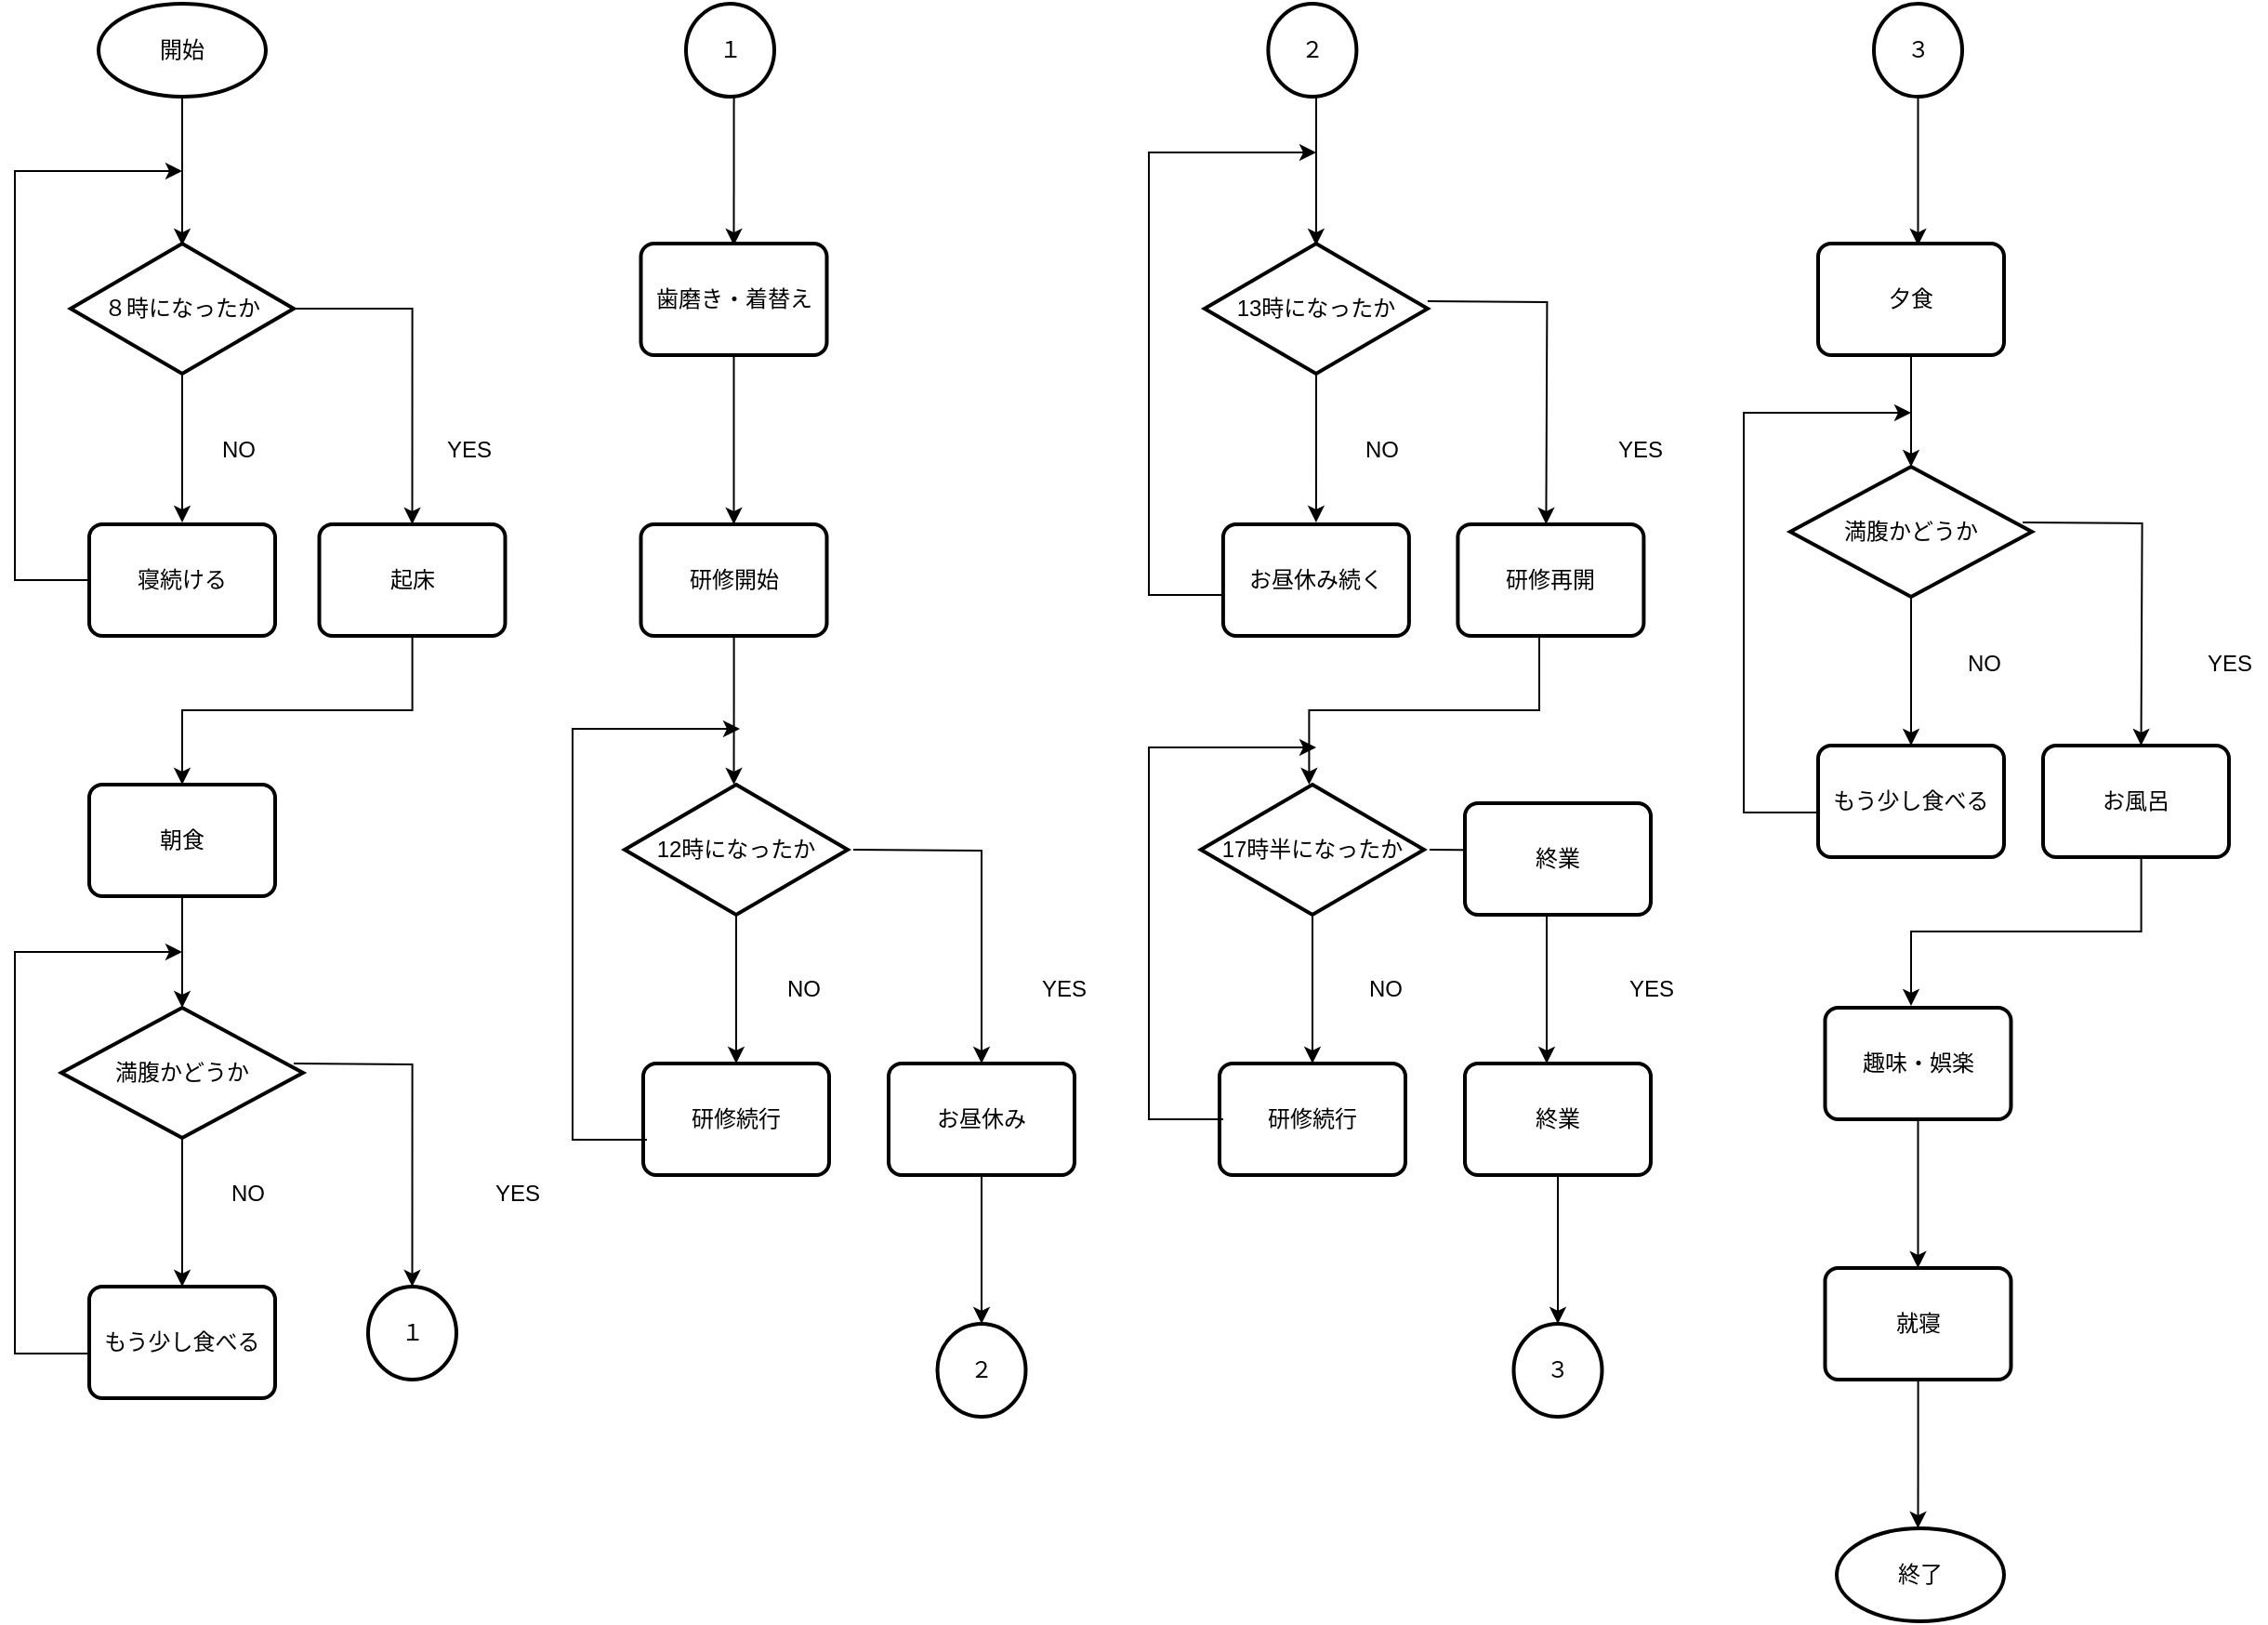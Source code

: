 <mxfile type="device" version="12.9.10"><diagram id="TDEKg98cB76EqA6CJjaI" name="ページ1"><mxGraphModel grid="1" dx="868" dy="480" gridSize="10" guides="1" tooltips="1" connect="1" arrows="1" fold="1" page="1" pageScale="1" pageWidth="827" pageHeight="1169" math="0" shadow="0"><root><mxCell id="0"/><mxCell id="1" parent="0"/><mxCell id="MCGBbk25kVc9bSOwlcXl-83" source="MCGBbk25kVc9bSOwlcXl-1" value="" parent="1" style="edgeStyle=orthogonalEdgeStyle;rounded=0;orthogonalLoop=1;jettySize=auto;html=1;" edge="1"><mxGeometry as="geometry" relative="1"><mxPoint as="targetPoint" y="160" x="140"/></mxGeometry></mxCell><mxCell id="MCGBbk25kVc9bSOwlcXl-1" value="開始" parent="1" style="strokeWidth=2;html=1;shape=mxgraph.flowchart.start_1;whiteSpace=wrap;direction=west;" vertex="1"><mxGeometry height="50" width="90" as="geometry" y="30" x="95"/></mxCell><mxCell id="MCGBbk25kVc9bSOwlcXl-26" value="１" parent="1" style="strokeWidth=2;html=1;shape=mxgraph.flowchart.start_2;whiteSpace=wrap;" vertex="1"><mxGeometry height="50" width="47.5" as="geometry" y="720" x="240"/></mxCell><mxCell id="MCGBbk25kVc9bSOwlcXl-111" value="" parent="1" style="edgeStyle=orthogonalEdgeStyle;rounded=0;orthogonalLoop=1;jettySize=auto;html=1;" edge="1"><mxGeometry as="geometry" relative="1"><mxPoint as="sourcePoint" y="80" x="436.8"/><mxPoint as="targetPoint" y="160" x="436.75"/></mxGeometry></mxCell><mxCell id="MCGBbk25kVc9bSOwlcXl-28" value="１" parent="1" style="strokeWidth=2;html=1;shape=mxgraph.flowchart.start_2;whiteSpace=wrap;" vertex="1"><mxGeometry height="50" width="47.5" as="geometry" y="30" x="411"/></mxCell><mxCell id="MCGBbk25kVc9bSOwlcXl-102" source="MCGBbk25kVc9bSOwlcXl-31" value="" parent="1" style="edgeStyle=orthogonalEdgeStyle;rounded=0;orthogonalLoop=1;jettySize=auto;html=1;" edge="1" target="MCGBbk25kVc9bSOwlcXl-99"><mxGeometry as="geometry" relative="1"/></mxCell><mxCell id="MCGBbk25kVc9bSOwlcXl-31" value="朝食" parent="1" style="rounded=1;whiteSpace=wrap;html=1;absoluteArcSize=1;arcSize=14;strokeWidth=2;" vertex="1"><mxGeometry height="60" width="100" as="geometry" y="450" x="90"/></mxCell><mxCell id="MCGBbk25kVc9bSOwlcXl-85" source="MCGBbk25kVc9bSOwlcXl-39" value="" parent="1" style="edgeStyle=orthogonalEdgeStyle;rounded=0;orthogonalLoop=1;jettySize=auto;html=1;" edge="1"><mxGeometry as="geometry" relative="1"><mxPoint as="targetPoint" y="309" x="140"/></mxGeometry></mxCell><mxCell id="MCGBbk25kVc9bSOwlcXl-95" source="MCGBbk25kVc9bSOwlcXl-39" value="" parent="1" style="edgeStyle=orthogonalEdgeStyle;rounded=0;orthogonalLoop=1;jettySize=auto;html=1;entryX=0.5;entryY=0;entryDx=0;entryDy=0;" edge="1" target="MCGBbk25kVc9bSOwlcXl-45"><mxGeometry as="geometry" relative="1"><mxPoint as="targetPoint" y="194" x="280"/></mxGeometry></mxCell><mxCell id="MCGBbk25kVc9bSOwlcXl-39" value="８時になったか" parent="1" style="strokeWidth=2;html=1;shape=mxgraph.flowchart.decision;whiteSpace=wrap;" vertex="1"><mxGeometry height="70" width="120" as="geometry" y="159" x="80"/></mxCell><mxCell id="MCGBbk25kVc9bSOwlcXl-42" value="NO" parent="1" style="text;html=1;align=center;verticalAlign=middle;resizable=0;points=[];autosize=1;" vertex="1"><mxGeometry height="20" width="30" as="geometry" y="260" x="155"/></mxCell><mxCell id="MCGBbk25kVc9bSOwlcXl-97" source="MCGBbk25kVc9bSOwlcXl-45" value="" parent="1" style="edgeStyle=orthogonalEdgeStyle;rounded=0;orthogonalLoop=1;jettySize=auto;html=1;" edge="1"><mxGeometry as="geometry" relative="1"><mxPoint as="targetPoint" y="450" x="140"/><Array as="points"><mxPoint y="410" x="264"/><mxPoint y="410" x="140"/></Array></mxGeometry></mxCell><mxCell id="MCGBbk25kVc9bSOwlcXl-45" value="起床" parent="1" style="rounded=1;whiteSpace=wrap;html=1;absoluteArcSize=1;arcSize=14;strokeWidth=2;" vertex="1"><mxGeometry height="60" width="100" as="geometry" y="310" x="213.75"/></mxCell><mxCell id="MCGBbk25kVc9bSOwlcXl-48" value="YES" parent="1" style="text;html=1;align=center;verticalAlign=middle;resizable=0;points=[];autosize=1;" vertex="1"><mxGeometry height="20" width="40" as="geometry" y="260" x="273.75"/></mxCell><mxCell id="MCGBbk25kVc9bSOwlcXl-113" source="MCGBbk25kVc9bSOwlcXl-61" value="" parent="1" style="edgeStyle=orthogonalEdgeStyle;rounded=0;orthogonalLoop=1;jettySize=auto;html=1;" edge="1" target="MCGBbk25kVc9bSOwlcXl-112"><mxGeometry as="geometry" relative="1"/></mxCell><mxCell id="MCGBbk25kVc9bSOwlcXl-61" value="歯磨き・着替え" parent="1" style="rounded=1;whiteSpace=wrap;html=1;absoluteArcSize=1;arcSize=14;strokeWidth=2;" vertex="1"><mxGeometry height="60" width="100" as="geometry" y="159" x="386.75"/></mxCell><mxCell id="3Og-I9UXl6n7klmySR2U-12" source="MCGBbk25kVc9bSOwlcXl-112" value="" parent="1" style="edgeStyle=orthogonalEdgeStyle;rounded=0;orthogonalLoop=1;jettySize=auto;html=1;" edge="1"><mxGeometry as="geometry" relative="1"><mxPoint as="targetPoint" y="450" x="436.75"/></mxGeometry></mxCell><mxCell id="MCGBbk25kVc9bSOwlcXl-112" value="研修開始" parent="1" style="rounded=1;whiteSpace=wrap;html=1;absoluteArcSize=1;arcSize=14;strokeWidth=2;" vertex="1"><mxGeometry height="60" width="100" as="geometry" y="310" x="386.75"/></mxCell><mxCell id="MCGBbk25kVc9bSOwlcXl-140" value="" parent="1" style="edgeStyle=orthogonalEdgeStyle;rounded=0;orthogonalLoop=1;jettySize=auto;html=1;" edge="1"><mxGeometry as="geometry" relative="1"><mxPoint as="targetPoint" y="160" x="749.95"/><mxPoint as="sourcePoint" y="80" x="750"/></mxGeometry></mxCell><mxCell id="MCGBbk25kVc9bSOwlcXl-64" value="２" parent="1" style="strokeWidth=2;html=1;shape=mxgraph.flowchart.start_2;whiteSpace=wrap;" vertex="1"><mxGeometry height="50" width="47.5" as="geometry" y="30" x="724.2"/></mxCell><mxCell id="MCGBbk25kVc9bSOwlcXl-91" source="MCGBbk25kVc9bSOwlcXl-86" value="" parent="1" style="edgeStyle=orthogonalEdgeStyle;rounded=0;orthogonalLoop=1;jettySize=auto;html=1;" edge="1"><mxGeometry as="geometry" relative="1"><mxPoint as="targetPoint" y="120" x="140"/><Array as="points"><mxPoint y="340" x="50"/><mxPoint y="120" x="50"/></Array></mxGeometry></mxCell><mxCell id="MCGBbk25kVc9bSOwlcXl-86" value="寝続ける" parent="1" style="rounded=1;whiteSpace=wrap;html=1;absoluteArcSize=1;arcSize=14;strokeWidth=2;" vertex="1"><mxGeometry height="60" width="100" as="geometry" y="310" x="90"/></mxCell><mxCell id="MCGBbk25kVc9bSOwlcXl-106" source="MCGBbk25kVc9bSOwlcXl-99" value="" parent="1" style="edgeStyle=orthogonalEdgeStyle;rounded=0;orthogonalLoop=1;jettySize=auto;html=1;" edge="1"><mxGeometry as="geometry" relative="1"><mxPoint as="targetPoint" y="720" x="140"/></mxGeometry></mxCell><mxCell id="MCGBbk25kVc9bSOwlcXl-99" value="満腹かどうか" parent="1" style="strokeWidth=2;html=1;shape=mxgraph.flowchart.decision;whiteSpace=wrap;" vertex="1"><mxGeometry height="70" width="130" as="geometry" y="570" x="75"/></mxCell><mxCell id="MCGBbk25kVc9bSOwlcXl-103" value="" parent="1" style="edgeStyle=orthogonalEdgeStyle;rounded=0;orthogonalLoop=1;jettySize=auto;html=1;entryX=0.5;entryY=0;entryDx=0;entryDy=0;entryPerimeter=0;" edge="1" target="MCGBbk25kVc9bSOwlcXl-26"><mxGeometry as="geometry" relative="1"><mxPoint as="sourcePoint" y="600" x="200"/><mxPoint as="targetPoint" y="700" x="264"/></mxGeometry></mxCell><mxCell id="MCGBbk25kVc9bSOwlcXl-107" value="もう少し食べる" parent="1" style="rounded=1;whiteSpace=wrap;html=1;absoluteArcSize=1;arcSize=14;strokeWidth=2;" vertex="1"><mxGeometry height="60" width="100" as="geometry" y="720" x="90"/></mxCell><mxCell id="MCGBbk25kVc9bSOwlcXl-108" value="" parent="1" style="edgeStyle=orthogonalEdgeStyle;rounded=0;orthogonalLoop=1;jettySize=auto;html=1;" edge="1"><mxGeometry as="geometry" relative="1"><mxPoint as="sourcePoint" y="756" x="90"/><mxPoint as="targetPoint" y="540" x="140"/><Array as="points"><mxPoint y="756" x="50"/><mxPoint y="540" x="50"/><mxPoint y="540" x="80"/></Array></mxGeometry></mxCell><mxCell id="MCGBbk25kVc9bSOwlcXl-134" source="MCGBbk25kVc9bSOwlcXl-117" value="" parent="1" style="edgeStyle=orthogonalEdgeStyle;rounded=0;orthogonalLoop=1;jettySize=auto;html=1;" edge="1"><mxGeometry as="geometry" relative="1"><mxPoint as="targetPoint" y="600" x="438"/></mxGeometry></mxCell><mxCell id="MCGBbk25kVc9bSOwlcXl-117" value="12時になったか" parent="1" style="strokeWidth=2;html=1;shape=mxgraph.flowchart.decision;whiteSpace=wrap;" vertex="1"><mxGeometry height="70" width="120" as="geometry" y="450" x="378"/></mxCell><mxCell id="MCGBbk25kVc9bSOwlcXl-120" value="研修続行" parent="1" style="rounded=1;whiteSpace=wrap;html=1;absoluteArcSize=1;arcSize=14;strokeWidth=2;" vertex="1"><mxGeometry height="60" width="100" as="geometry" y="600" x="388"/></mxCell><mxCell id="MCGBbk25kVc9bSOwlcXl-121" value="" parent="1" style="edgeStyle=orthogonalEdgeStyle;rounded=0;orthogonalLoop=1;jettySize=auto;html=1;" edge="1"><mxGeometry as="geometry" relative="1"><mxPoint as="sourcePoint" y="641" x="390"/><mxPoint as="targetPoint" y="420" x="440"/><Array as="points"><mxPoint y="641" x="350"/><mxPoint y="420" x="350"/><mxPoint y="420" x="380"/></Array></mxGeometry></mxCell><mxCell id="MCGBbk25kVc9bSOwlcXl-131" value="" parent="1" style="edgeStyle=orthogonalEdgeStyle;rounded=0;orthogonalLoop=1;jettySize=auto;html=1;entryX=0.5;entryY=0;entryDx=0;entryDy=0;" edge="1" target="MCGBbk25kVc9bSOwlcXl-135"><mxGeometry as="geometry" relative="1"><mxPoint as="sourcePoint" y="485" x="501"/><mxPoint as="targetPoint" y="605" x="564.75"/></mxGeometry></mxCell><mxCell id="MCGBbk25kVc9bSOwlcXl-137" source="MCGBbk25kVc9bSOwlcXl-135" value="" parent="1" style="edgeStyle=orthogonalEdgeStyle;rounded=0;orthogonalLoop=1;jettySize=auto;html=1;" edge="1"><mxGeometry as="geometry" relative="1"><mxPoint as="targetPoint" y="740" x="570"/></mxGeometry></mxCell><mxCell id="MCGBbk25kVc9bSOwlcXl-135" value="お昼休み" parent="1" style="rounded=1;whiteSpace=wrap;html=1;absoluteArcSize=1;arcSize=14;strokeWidth=2;" vertex="1"><mxGeometry height="60" width="100" as="geometry" y="600" x="520"/></mxCell><mxCell id="MCGBbk25kVc9bSOwlcXl-138" value="２" parent="1" style="strokeWidth=2;html=1;shape=mxgraph.flowchart.start_2;whiteSpace=wrap;" vertex="1"><mxGeometry height="50" width="47.5" as="geometry" y="740" x="546.25"/></mxCell><mxCell id="3Og-I9UXl6n7klmySR2U-2" source="MCGBbk25kVc9bSOwlcXl-143" value="" parent="1" style="edgeStyle=orthogonalEdgeStyle;rounded=0;orthogonalLoop=1;jettySize=auto;html=1;" edge="1"><mxGeometry as="geometry" relative="1"><mxPoint as="targetPoint" y="309" x="749.95"/></mxGeometry></mxCell><mxCell id="MCGBbk25kVc9bSOwlcXl-143" value="13時になったか" parent="1" style="strokeWidth=2;html=1;shape=mxgraph.flowchart.decision;whiteSpace=wrap;" vertex="1"><mxGeometry height="70" width="120" as="geometry" y="159" x="689.95"/></mxCell><mxCell id="MCGBbk25kVc9bSOwlcXl-144" value="お昼休み続く" parent="1" style="rounded=1;whiteSpace=wrap;html=1;absoluteArcSize=1;arcSize=14;strokeWidth=2;" vertex="1"><mxGeometry height="60" width="100" as="geometry" y="310" x="699.95"/></mxCell><mxCell id="MCGBbk25kVc9bSOwlcXl-145" value="" parent="1" style="edgeStyle=orthogonalEdgeStyle;rounded=0;orthogonalLoop=1;jettySize=auto;html=1;" edge="1"><mxGeometry as="geometry" relative="1"><mxPoint as="sourcePoint" y="348" x="699.95"/><mxPoint as="targetPoint" y="110" x="750"/><Array as="points"><mxPoint y="348" x="660"/><mxPoint y="110" x="660"/></Array></mxGeometry></mxCell><mxCell id="MCGBbk25kVc9bSOwlcXl-146" value="" parent="1" style="edgeStyle=orthogonalEdgeStyle;rounded=0;orthogonalLoop=1;jettySize=auto;html=1;entryX=0.5;entryY=0;entryDx=0;entryDy=0;entryPerimeter=0;" edge="1"><mxGeometry as="geometry" relative="1"><mxPoint as="sourcePoint" y="190" x="809.95"/><mxPoint as="targetPoint" y="310" x="873.7"/></mxGeometry></mxCell><mxCell id="MCGBbk25kVc9bSOwlcXl-147" value="研修再開" parent="1" style="rounded=1;whiteSpace=wrap;html=1;absoluteArcSize=1;arcSize=14;strokeWidth=2;" vertex="1"><mxGeometry height="60" width="100" as="geometry" y="310" x="826.2"/></mxCell><mxCell id="3Og-I9UXl6n7klmySR2U-3" value="" parent="1" style="edgeStyle=orthogonalEdgeStyle;rounded=0;orthogonalLoop=1;jettySize=auto;html=1;" edge="1"><mxGeometry as="geometry" relative="1"><mxPoint as="targetPoint" y="450" x="746.2"/><Array as="points"><mxPoint y="410" x="870.2"/><mxPoint y="410" x="746.2"/></Array><mxPoint as="sourcePoint" y="370" x="870"/></mxGeometry></mxCell><mxCell id="3Og-I9UXl6n7klmySR2U-4" source="3Og-I9UXl6n7klmySR2U-5" value="" parent="1" style="edgeStyle=orthogonalEdgeStyle;rounded=0;orthogonalLoop=1;jettySize=auto;html=1;" edge="1"><mxGeometry as="geometry" relative="1"><mxPoint as="targetPoint" y="600" x="748"/></mxGeometry></mxCell><mxCell id="3Og-I9UXl6n7klmySR2U-5" value="17時半になったか" parent="1" style="strokeWidth=2;html=1;shape=mxgraph.flowchart.decision;whiteSpace=wrap;" vertex="1"><mxGeometry height="70" width="120" as="geometry" y="450" x="687.95"/></mxCell><mxCell id="3Og-I9UXl6n7klmySR2U-6" value="研修続行" parent="1" style="rounded=1;whiteSpace=wrap;html=1;absoluteArcSize=1;arcSize=14;strokeWidth=2;" vertex="1"><mxGeometry height="60" width="100" as="geometry" y="600" x="698"/></mxCell><mxCell id="3Og-I9UXl6n7klmySR2U-7" value="" parent="1" style="edgeStyle=orthogonalEdgeStyle;rounded=0;orthogonalLoop=1;jettySize=auto;html=1;" edge="1"><mxGeometry as="geometry" relative="1"><mxPoint as="sourcePoint" y="630" x="700"/><mxPoint as="targetPoint" y="430" x="750"/><Array as="points"><mxPoint y="630" x="700"/><mxPoint y="630" x="660"/><mxPoint y="430" x="660"/></Array></mxGeometry></mxCell><mxCell id="3Og-I9UXl6n7klmySR2U-8" value="" parent="1" style="edgeStyle=orthogonalEdgeStyle;rounded=0;orthogonalLoop=1;jettySize=auto;html=1;entryX=0.44;entryY=0;entryDx=0;entryDy=0;entryPerimeter=0;" edge="1" target="3Og-I9UXl6n7klmySR2U-9"><mxGeometry as="geometry" relative="1"><mxPoint as="sourcePoint" y="485" x="811"/><mxPoint as="targetPoint" y="596" x="874"/></mxGeometry></mxCell><mxCell id="3Og-I9UXl6n7klmySR2U-15" source="3Og-I9UXl6n7klmySR2U-9" value="" parent="1" style="edgeStyle=orthogonalEdgeStyle;rounded=0;orthogonalLoop=1;jettySize=auto;html=1;" edge="1"><mxGeometry as="geometry" relative="1"><mxPoint as="targetPoint" y="740" x="880"/></mxGeometry></mxCell><mxCell id="3Og-I9UXl6n7klmySR2U-9" value="終業" parent="1" style="rounded=1;whiteSpace=wrap;html=1;absoluteArcSize=1;arcSize=14;strokeWidth=2;" vertex="1"><mxGeometry height="60" width="100" as="geometry" y="600" x="830"/></mxCell><mxCell id="K1g08mzSV3Iq0ricXi3M-4" value="終業" parent="1" style="rounded=1;whiteSpace=wrap;html=1;absoluteArcSize=1;arcSize=14;strokeWidth=2;" vertex="1"><mxGeometry height="60" width="100" as="geometry" y="460" x="830"/></mxCell><mxCell id="3Og-I9UXl6n7klmySR2U-16" value="３" parent="1" style="strokeWidth=2;html=1;shape=mxgraph.flowchart.start_2;whiteSpace=wrap;" vertex="1"><mxGeometry height="50" width="47.5" as="geometry" y="740" x="856.25"/></mxCell><mxCell id="3Og-I9UXl6n7klmySR2U-19" source="3Og-I9UXl6n7klmySR2U-17" value="" parent="1" style="edgeStyle=orthogonalEdgeStyle;rounded=0;orthogonalLoop=1;jettySize=auto;html=1;" edge="1"><mxGeometry as="geometry" relative="1"><mxPoint as="targetPoint" y="160" x="1073.75"/></mxGeometry></mxCell><mxCell id="3Og-I9UXl6n7klmySR2U-17" value="３" parent="1" style="strokeWidth=2;html=1;shape=mxgraph.flowchart.start_2;whiteSpace=wrap;" vertex="1"><mxGeometry height="50" width="47.5" as="geometry" y="30" x="1050"/></mxCell><mxCell id="3Og-I9UXl6n7klmySR2U-21" source="3Og-I9UXl6n7klmySR2U-22" value="" parent="1" style="edgeStyle=orthogonalEdgeStyle;rounded=0;orthogonalLoop=1;jettySize=auto;html=1;" edge="1" target="3Og-I9UXl6n7klmySR2U-24"><mxGeometry as="geometry" relative="1"/></mxCell><mxCell id="3Og-I9UXl6n7klmySR2U-22" value="夕食" parent="1" style="rounded=1;whiteSpace=wrap;html=1;absoluteArcSize=1;arcSize=14;strokeWidth=2;" vertex="1"><mxGeometry height="60" width="100" as="geometry" y="159" x="1020"/></mxCell><mxCell id="3Og-I9UXl6n7klmySR2U-23" source="3Og-I9UXl6n7klmySR2U-24" value="" parent="1" style="edgeStyle=orthogonalEdgeStyle;rounded=0;orthogonalLoop=1;jettySize=auto;html=1;" edge="1"><mxGeometry as="geometry" relative="1"><mxPoint as="targetPoint" y="429" x="1070"/></mxGeometry></mxCell><mxCell id="3Og-I9UXl6n7klmySR2U-24" value="満腹かどうか" parent="1" style="strokeWidth=2;html=1;shape=mxgraph.flowchart.decision;whiteSpace=wrap;" vertex="1"><mxGeometry height="70" width="130" as="geometry" y="279" x="1005"/></mxCell><mxCell id="3Og-I9UXl6n7klmySR2U-25" value="" parent="1" style="edgeStyle=orthogonalEdgeStyle;rounded=0;orthogonalLoop=1;jettySize=auto;html=1;entryX=0.5;entryY=0;entryDx=0;entryDy=0;entryPerimeter=0;" edge="1"><mxGeometry as="geometry" relative="1"><mxPoint as="sourcePoint" y="309" x="1130"/><mxPoint as="targetPoint" y="429" x="1193.75"/></mxGeometry></mxCell><mxCell id="3Og-I9UXl6n7klmySR2U-26" value="もう少し食べる" parent="1" style="rounded=1;whiteSpace=wrap;html=1;absoluteArcSize=1;arcSize=14;strokeWidth=2;" vertex="1"><mxGeometry height="60" width="100" as="geometry" y="429" x="1020"/></mxCell><mxCell id="3Og-I9UXl6n7klmySR2U-27" value="" parent="1" style="edgeStyle=orthogonalEdgeStyle;rounded=0;orthogonalLoop=1;jettySize=auto;html=1;" edge="1"><mxGeometry as="geometry" relative="1"><mxPoint as="sourcePoint" y="465" x="1020"/><mxPoint as="targetPoint" y="250" x="1070"/><Array as="points"><mxPoint y="465" x="980"/><mxPoint y="250" x="980"/><mxPoint y="250" x="1010"/></Array></mxGeometry></mxCell><mxCell id="3Og-I9UXl6n7klmySR2U-28" value="お風呂" parent="1" style="rounded=1;whiteSpace=wrap;html=1;absoluteArcSize=1;arcSize=14;strokeWidth=2;" vertex="1"><mxGeometry height="60" width="100" as="geometry" y="429" x="1141"/></mxCell><mxCell id="3Og-I9UXl6n7klmySR2U-29" value="" parent="1" style="edgeStyle=orthogonalEdgeStyle;rounded=0;orthogonalLoop=1;jettySize=auto;html=1;" edge="1"><mxGeometry as="geometry" relative="1"><mxPoint as="targetPoint" y="569" x="1070"/><Array as="points"><mxPoint y="529" x="1194"/><mxPoint y="529" x="1070"/></Array><mxPoint as="sourcePoint" y="489" x="1193.8"/></mxGeometry></mxCell><mxCell id="3Og-I9UXl6n7klmySR2U-32" source="3Og-I9UXl6n7klmySR2U-30" value="" parent="1" style="edgeStyle=orthogonalEdgeStyle;rounded=0;orthogonalLoop=1;jettySize=auto;html=1;" edge="1" target="3Og-I9UXl6n7klmySR2U-31"><mxGeometry as="geometry" relative="1"/></mxCell><mxCell id="3Og-I9UXl6n7klmySR2U-30" value="趣味・娯楽" parent="1" style="rounded=1;whiteSpace=wrap;html=1;absoluteArcSize=1;arcSize=14;strokeWidth=2;" vertex="1"><mxGeometry height="60" width="100" as="geometry" y="570" x="1023.75"/></mxCell><mxCell id="3Og-I9UXl6n7klmySR2U-34" source="3Og-I9UXl6n7klmySR2U-31" value="" parent="1" style="edgeStyle=orthogonalEdgeStyle;rounded=0;orthogonalLoop=1;jettySize=auto;html=1;" edge="1"><mxGeometry as="geometry" relative="1"><mxPoint as="targetPoint" y="850" x="1073.75"/></mxGeometry></mxCell><mxCell id="3Og-I9UXl6n7klmySR2U-31" value="就寝" parent="1" style="rounded=1;whiteSpace=wrap;html=1;absoluteArcSize=1;arcSize=14;strokeWidth=2;" vertex="1"><mxGeometry height="60" width="100" as="geometry" y="710" x="1023.75"/></mxCell><mxCell id="3Og-I9UXl6n7klmySR2U-35" value="終了" parent="1" style="strokeWidth=2;html=1;shape=mxgraph.flowchart.start_1;whiteSpace=wrap;direction=west;" vertex="1"><mxGeometry height="50" width="90" as="geometry" y="850" x="1030"/></mxCell><mxCell id="3Og-I9UXl6n7klmySR2U-36" value="NO" parent="1" style="text;html=1;align=center;verticalAlign=middle;resizable=0;points=[];autosize=1;" vertex="1"><mxGeometry height="20" width="30" as="geometry" y="660" x="160"/></mxCell><mxCell id="3Og-I9UXl6n7klmySR2U-37" value="NO" parent="1" style="text;html=1;align=center;verticalAlign=middle;resizable=0;points=[];autosize=1;" vertex="1"><mxGeometry height="20" width="30" as="geometry" y="550" x="458.5"/></mxCell><mxCell id="3Og-I9UXl6n7klmySR2U-38" value="NO" parent="1" style="text;html=1;align=center;verticalAlign=middle;resizable=0;points=[];autosize=1;" vertex="1"><mxGeometry height="20" width="30" as="geometry" y="260" x="770"/></mxCell><mxCell id="3Og-I9UXl6n7klmySR2U-39" value="NO" parent="1" style="text;html=1;align=center;verticalAlign=middle;resizable=0;points=[];autosize=1;" vertex="1"><mxGeometry height="20" width="30" as="geometry" y="550" x="771.7"/></mxCell><mxCell id="3Og-I9UXl6n7klmySR2U-40" value="NO" parent="1" style="text;html=1;align=center;verticalAlign=middle;resizable=0;points=[];autosize=1;" vertex="1"><mxGeometry height="20" width="30" as="geometry" y="375" x="1093.75"/></mxCell><mxCell id="3Og-I9UXl6n7klmySR2U-41" value="YES" parent="1" style="text;html=1;align=center;verticalAlign=middle;resizable=0;points=[];autosize=1;" vertex="1"><mxGeometry height="20" width="40" as="geometry" y="660" x="300"/></mxCell><mxCell id="3Og-I9UXl6n7klmySR2U-42" value="YES" parent="1" style="text;html=1;align=center;verticalAlign=middle;resizable=0;points=[];autosize=1;" vertex="1"><mxGeometry height="20" width="40" as="geometry" y="550" x="593.75"/></mxCell><mxCell id="3Og-I9UXl6n7klmySR2U-43" value="YES" parent="1" style="text;html=1;align=center;verticalAlign=middle;resizable=0;points=[];autosize=1;" vertex="1"><mxGeometry height="20" width="40" as="geometry" y="260" x="903.75"/></mxCell><mxCell id="3Og-I9UXl6n7klmySR2U-44" value="YES" parent="1" style="text;html=1;align=center;verticalAlign=middle;resizable=0;points=[];autosize=1;" vertex="1"><mxGeometry height="20" width="40" as="geometry" y="550" x="910"/></mxCell><mxCell id="3Og-I9UXl6n7klmySR2U-45" value="YES" parent="1" style="text;html=1;align=center;verticalAlign=middle;resizable=0;points=[];autosize=1;" vertex="1"><mxGeometry height="20" width="40" as="geometry" y="375" x="1221"/></mxCell></root></mxGraphModel></diagram></mxfile>